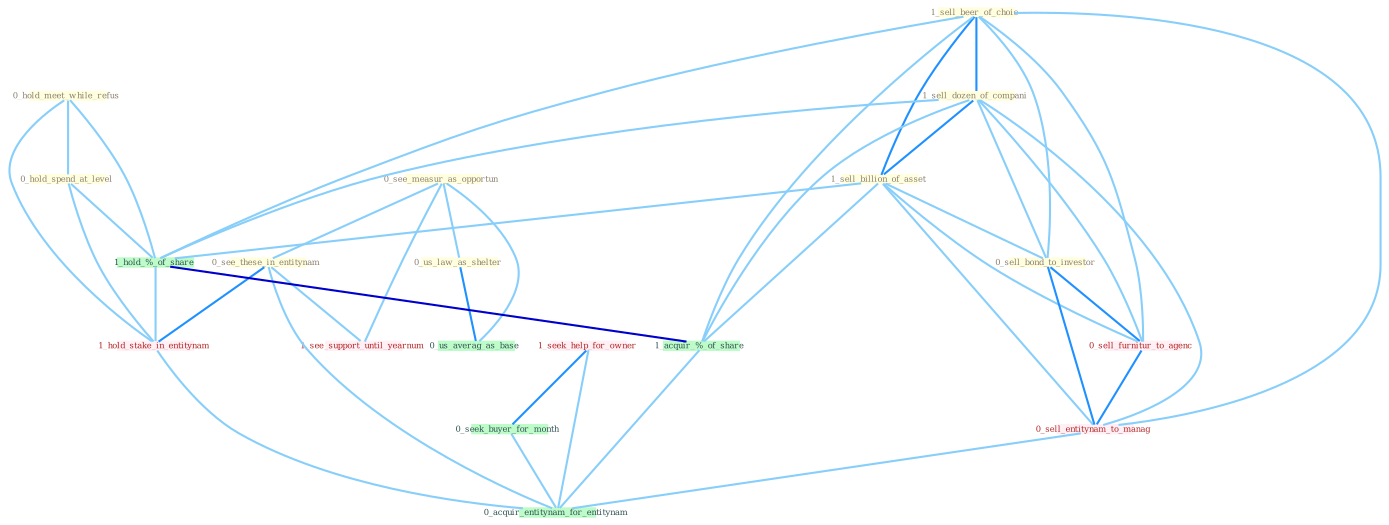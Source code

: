 Graph G{ 
    node
    [shape=polygon,style=filled,width=.5,height=.06,color="#BDFCC9",fixedsize=true,fontsize=4,
    fontcolor="#2f4f4f"];
    {node
    [color="#ffffe0", fontcolor="#8b7d6b"] "0_hold_meet_while_refus " "0_see_measur_as_opportun " "0_us_law_as_shelter " "1_sell_beer_of_choic " "0_see_these_in_entitynam " "1_sell_dozen_of_compani " "1_sell_billion_of_asset " "0_sell_bond_to_investor " "0_hold_spend_at_level "}
{node [color="#fff0f5", fontcolor="#b22222"] "1_hold_stake_in_entitynam " "1_seek_help_for_owner " "1_see_support_until_yearnum " "0_sell_furnitur_to_agenc " "0_sell_entitynam_to_manag "}
edge [color="#B0E2FF"];

	"0_hold_meet_while_refus " -- "0_hold_spend_at_level " [w="1", color="#87cefa" ];
	"0_hold_meet_while_refus " -- "1_hold_%_of_share " [w="1", color="#87cefa" ];
	"0_hold_meet_while_refus " -- "1_hold_stake_in_entitynam " [w="1", color="#87cefa" ];
	"0_see_measur_as_opportun " -- "0_us_law_as_shelter " [w="1", color="#87cefa" ];
	"0_see_measur_as_opportun " -- "0_see_these_in_entitynam " [w="1", color="#87cefa" ];
	"0_see_measur_as_opportun " -- "1_see_support_until_yearnum " [w="1", color="#87cefa" ];
	"0_see_measur_as_opportun " -- "0_us_averag_as_base " [w="1", color="#87cefa" ];
	"0_us_law_as_shelter " -- "0_us_averag_as_base " [w="2", color="#1e90ff" , len=0.8];
	"1_sell_beer_of_choic " -- "1_sell_dozen_of_compani " [w="2", color="#1e90ff" , len=0.8];
	"1_sell_beer_of_choic " -- "1_sell_billion_of_asset " [w="2", color="#1e90ff" , len=0.8];
	"1_sell_beer_of_choic " -- "0_sell_bond_to_investor " [w="1", color="#87cefa" ];
	"1_sell_beer_of_choic " -- "1_hold_%_of_share " [w="1", color="#87cefa" ];
	"1_sell_beer_of_choic " -- "1_acquir_%_of_share " [w="1", color="#87cefa" ];
	"1_sell_beer_of_choic " -- "0_sell_furnitur_to_agenc " [w="1", color="#87cefa" ];
	"1_sell_beer_of_choic " -- "0_sell_entitynam_to_manag " [w="1", color="#87cefa" ];
	"0_see_these_in_entitynam " -- "1_hold_stake_in_entitynam " [w="2", color="#1e90ff" , len=0.8];
	"0_see_these_in_entitynam " -- "1_see_support_until_yearnum " [w="1", color="#87cefa" ];
	"0_see_these_in_entitynam " -- "0_acquir_entitynam_for_entitynam " [w="1", color="#87cefa" ];
	"1_sell_dozen_of_compani " -- "1_sell_billion_of_asset " [w="2", color="#1e90ff" , len=0.8];
	"1_sell_dozen_of_compani " -- "0_sell_bond_to_investor " [w="1", color="#87cefa" ];
	"1_sell_dozen_of_compani " -- "1_hold_%_of_share " [w="1", color="#87cefa" ];
	"1_sell_dozen_of_compani " -- "1_acquir_%_of_share " [w="1", color="#87cefa" ];
	"1_sell_dozen_of_compani " -- "0_sell_furnitur_to_agenc " [w="1", color="#87cefa" ];
	"1_sell_dozen_of_compani " -- "0_sell_entitynam_to_manag " [w="1", color="#87cefa" ];
	"1_sell_billion_of_asset " -- "0_sell_bond_to_investor " [w="1", color="#87cefa" ];
	"1_sell_billion_of_asset " -- "1_hold_%_of_share " [w="1", color="#87cefa" ];
	"1_sell_billion_of_asset " -- "1_acquir_%_of_share " [w="1", color="#87cefa" ];
	"1_sell_billion_of_asset " -- "0_sell_furnitur_to_agenc " [w="1", color="#87cefa" ];
	"1_sell_billion_of_asset " -- "0_sell_entitynam_to_manag " [w="1", color="#87cefa" ];
	"0_sell_bond_to_investor " -- "0_sell_furnitur_to_agenc " [w="2", color="#1e90ff" , len=0.8];
	"0_sell_bond_to_investor " -- "0_sell_entitynam_to_manag " [w="2", color="#1e90ff" , len=0.8];
	"0_hold_spend_at_level " -- "1_hold_%_of_share " [w="1", color="#87cefa" ];
	"0_hold_spend_at_level " -- "1_hold_stake_in_entitynam " [w="1", color="#87cefa" ];
	"1_hold_%_of_share " -- "1_hold_stake_in_entitynam " [w="1", color="#87cefa" ];
	"1_hold_%_of_share " -- "1_acquir_%_of_share " [w="3", color="#0000cd" , len=0.6];
	"1_hold_stake_in_entitynam " -- "0_acquir_entitynam_for_entitynam " [w="1", color="#87cefa" ];
	"1_seek_help_for_owner " -- "0_seek_buyer_for_month " [w="2", color="#1e90ff" , len=0.8];
	"1_seek_help_for_owner " -- "0_acquir_entitynam_for_entitynam " [w="1", color="#87cefa" ];
	"0_seek_buyer_for_month " -- "0_acquir_entitynam_for_entitynam " [w="1", color="#87cefa" ];
	"1_acquir_%_of_share " -- "0_acquir_entitynam_for_entitynam " [w="1", color="#87cefa" ];
	"0_sell_furnitur_to_agenc " -- "0_sell_entitynam_to_manag " [w="2", color="#1e90ff" , len=0.8];
	"0_sell_entitynam_to_manag " -- "0_acquir_entitynam_for_entitynam " [w="1", color="#87cefa" ];
}